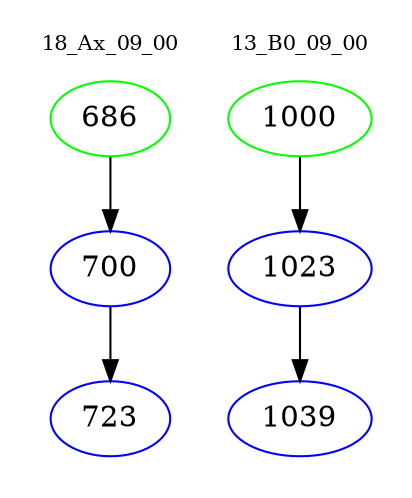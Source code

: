 digraph{
subgraph cluster_0 {
color = white
label = "18_Ax_09_00";
fontsize=10;
T0_686 [label="686", color="green"]
T0_686 -> T0_700 [color="black"]
T0_700 [label="700", color="blue"]
T0_700 -> T0_723 [color="black"]
T0_723 [label="723", color="blue"]
}
subgraph cluster_1 {
color = white
label = "13_B0_09_00";
fontsize=10;
T1_1000 [label="1000", color="green"]
T1_1000 -> T1_1023 [color="black"]
T1_1023 [label="1023", color="blue"]
T1_1023 -> T1_1039 [color="black"]
T1_1039 [label="1039", color="blue"]
}
}
